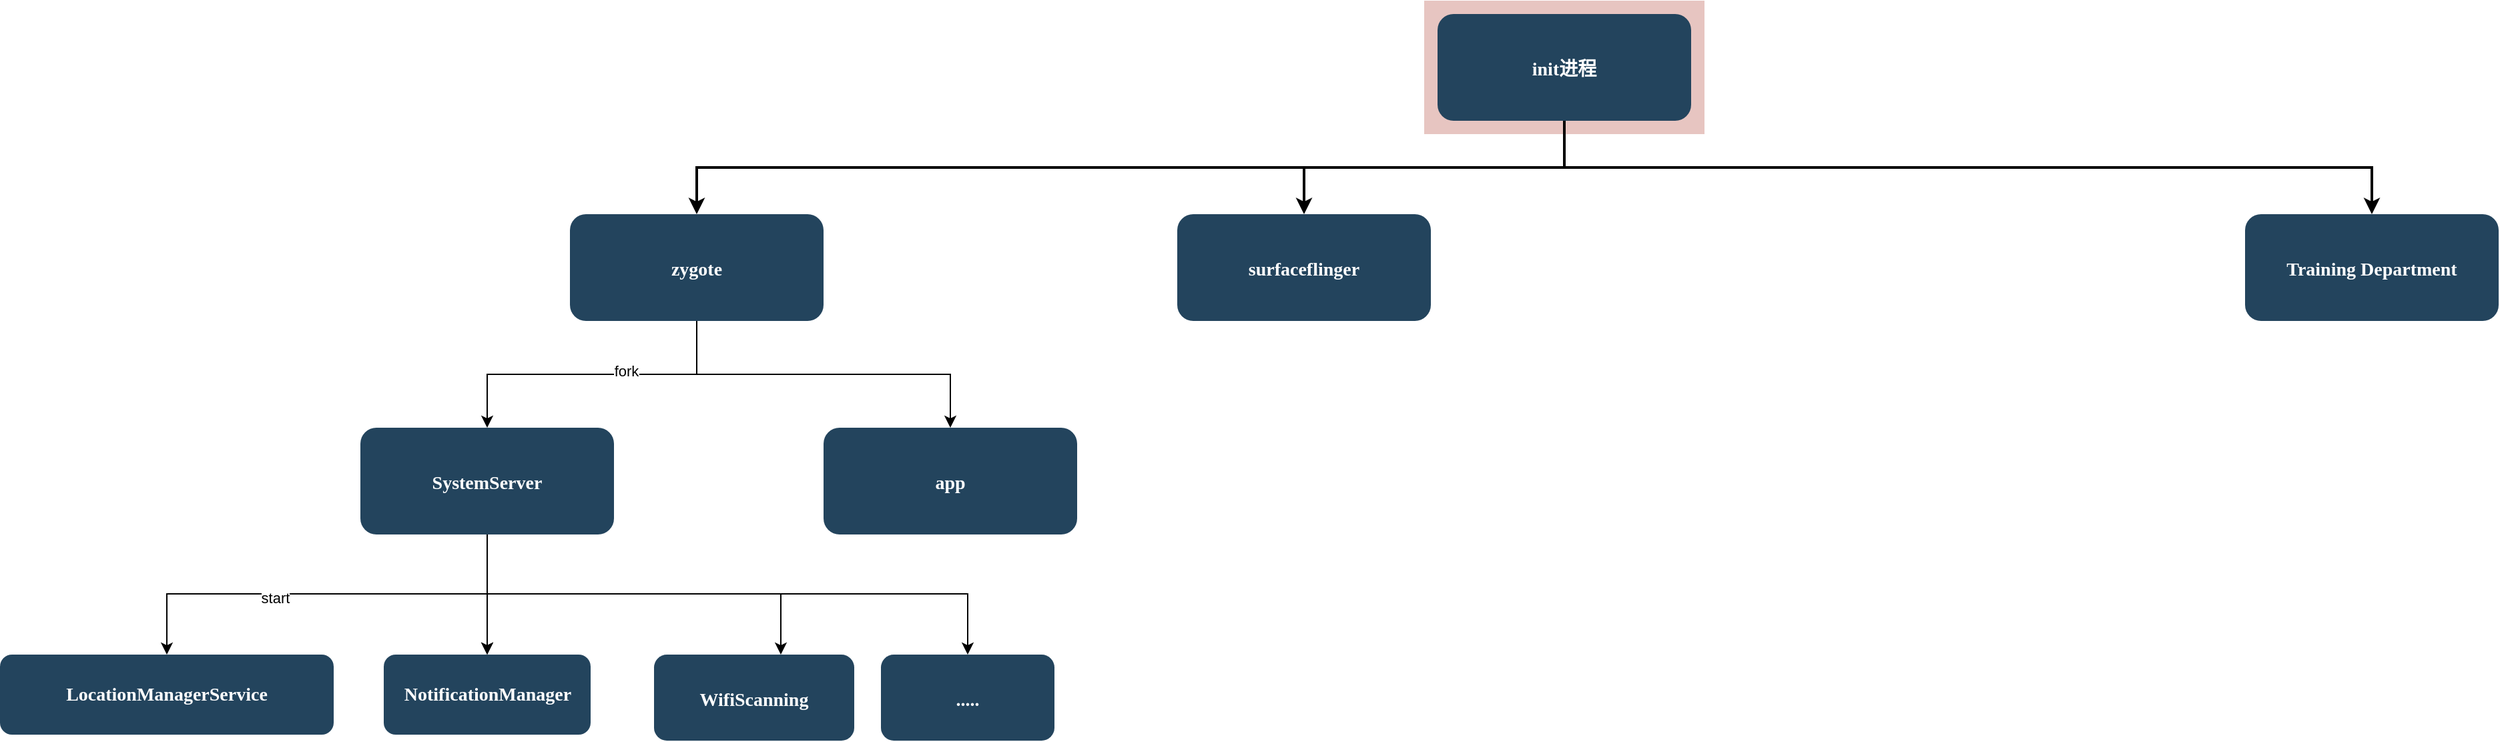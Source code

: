 <mxfile version="13.6.2" type="device"><diagram name="Page-1" id="2c0d36ab-eaac-3732-788b-9136903baeff"><mxGraphModel dx="2859.5" dy="900" grid="1" gridSize="10" guides="1" tooltips="1" connect="1" arrows="1" fold="1" page="1" pageScale="1.5" pageWidth="1169" pageHeight="827" background="#ffffff" math="0" shadow="0"><root><mxCell id="0"/><mxCell id="1" parent="0"/><mxCell id="123" value="" style="fillColor=#AE4132;strokeColor=none;opacity=30;" parent="1" vertex="1"><mxGeometry x="747" y="175.5" width="210" height="100.0" as="geometry"/></mxCell><mxCell id="2" value="init进程" style="rounded=1;fillColor=#23445D;gradientColor=none;strokeColor=none;fontColor=#FFFFFF;fontStyle=1;fontFamily=Tahoma;fontSize=14" parent="1" vertex="1"><mxGeometry x="757" y="185.5" width="190" height="80" as="geometry"/></mxCell><mxCell id="4" value="Training Department" style="rounded=1;fillColor=#23445D;gradientColor=none;strokeColor=none;fontColor=#FFFFFF;fontStyle=1;fontFamily=Tahoma;fontSize=14" parent="1" vertex="1"><mxGeometry x="1362.0" y="335.5" width="190" height="80" as="geometry"/></mxCell><mxCell id="9" value="" style="edgeStyle=elbowEdgeStyle;elbow=vertical;strokeWidth=2;rounded=0" parent="1" source="2" target="4" edge="1"><mxGeometry x="337" y="215.5" width="100" height="100" as="geometry"><mxPoint x="337" y="315.5" as="sourcePoint"/><mxPoint x="437" y="215.5" as="targetPoint"/></mxGeometry></mxCell><mxCell id="12" value="surfaceflinger" style="rounded=1;fillColor=#23445D;gradientColor=none;strokeColor=none;fontColor=#FFFFFF;fontStyle=1;fontFamily=Tahoma;fontSize=14" parent="1" vertex="1"><mxGeometry x="562.0" y="335.5" width="190" height="80" as="geometry"/></mxCell><mxCell id="rNEGxK-c0bZQAQ8L488Z-125" value="" style="edgeStyle=orthogonalEdgeStyle;rounded=0;orthogonalLoop=1;jettySize=auto;html=1;" edge="1" parent="1" source="13" target="rNEGxK-c0bZQAQ8L488Z-124"><mxGeometry relative="1" as="geometry"/></mxCell><mxCell id="rNEGxK-c0bZQAQ8L488Z-126" value="fork" style="edgeLabel;html=1;align=center;verticalAlign=middle;resizable=0;points=[];" vertex="1" connectable="0" parent="rNEGxK-c0bZQAQ8L488Z-125"><mxGeometry x="-0.212" y="-3" relative="1" as="geometry"><mxPoint as="offset"/></mxGeometry></mxCell><mxCell id="rNEGxK-c0bZQAQ8L488Z-128" style="edgeStyle=orthogonalEdgeStyle;rounded=0;orthogonalLoop=1;jettySize=auto;html=1;" edge="1" parent="1" source="13" target="rNEGxK-c0bZQAQ8L488Z-127"><mxGeometry relative="1" as="geometry"/></mxCell><mxCell id="13" value="zygote" style="rounded=1;fillColor=#23445D;gradientColor=none;strokeColor=none;fontColor=#FFFFFF;fontStyle=1;fontFamily=Tahoma;fontSize=14" parent="1" vertex="1"><mxGeometry x="107" y="335.5" width="190" height="80" as="geometry"/></mxCell><mxCell id="59" value="" style="edgeStyle=elbowEdgeStyle;elbow=vertical;strokeWidth=2;rounded=0" parent="1" source="2" target="12" edge="1"><mxGeometry x="347" y="225.5" width="100" height="100" as="geometry"><mxPoint x="862.0" y="275.5" as="sourcePoint"/><mxPoint x="1467.0" y="345.5" as="targetPoint"/></mxGeometry></mxCell><mxCell id="61" value="" style="edgeStyle=elbowEdgeStyle;elbow=vertical;strokeWidth=2;rounded=0" parent="1" source="2" target="13" edge="1"><mxGeometry x="-23" y="135.5" width="100" height="100" as="geometry"><mxPoint x="-23" y="235.5" as="sourcePoint"/><mxPoint x="77" y="135.5" as="targetPoint"/></mxGeometry></mxCell><mxCell id="rNEGxK-c0bZQAQ8L488Z-130" value="" style="edgeStyle=orthogonalEdgeStyle;rounded=0;orthogonalLoop=1;jettySize=auto;html=1;" edge="1" parent="1" source="rNEGxK-c0bZQAQ8L488Z-124" target="rNEGxK-c0bZQAQ8L488Z-129"><mxGeometry relative="1" as="geometry"><Array as="points"><mxPoint x="45" y="620"/><mxPoint x="-195" y="620"/></Array></mxGeometry></mxCell><mxCell id="rNEGxK-c0bZQAQ8L488Z-131" value="start" style="edgeLabel;html=1;align=center;verticalAlign=middle;resizable=0;points=[];" vertex="1" connectable="0" parent="rNEGxK-c0bZQAQ8L488Z-130"><mxGeometry x="0.242" y="3" relative="1" as="geometry"><mxPoint x="1" as="offset"/></mxGeometry></mxCell><mxCell id="rNEGxK-c0bZQAQ8L488Z-133" value="" style="edgeStyle=orthogonalEdgeStyle;rounded=0;orthogonalLoop=1;jettySize=auto;html=1;" edge="1" parent="1" source="rNEGxK-c0bZQAQ8L488Z-124" target="rNEGxK-c0bZQAQ8L488Z-132"><mxGeometry relative="1" as="geometry"/></mxCell><mxCell id="rNEGxK-c0bZQAQ8L488Z-134" value="" style="edgeStyle=orthogonalEdgeStyle;rounded=0;orthogonalLoop=1;jettySize=auto;html=1;" edge="1" parent="1" source="rNEGxK-c0bZQAQ8L488Z-124" target="rNEGxK-c0bZQAQ8L488Z-132"><mxGeometry relative="1" as="geometry"/></mxCell><mxCell id="rNEGxK-c0bZQAQ8L488Z-136" style="edgeStyle=orthogonalEdgeStyle;rounded=0;orthogonalLoop=1;jettySize=auto;html=1;" edge="1" parent="1" source="rNEGxK-c0bZQAQ8L488Z-124" target="rNEGxK-c0bZQAQ8L488Z-135"><mxGeometry relative="1" as="geometry"><Array as="points"><mxPoint x="45" y="620"/><mxPoint x="265" y="620"/></Array></mxGeometry></mxCell><mxCell id="rNEGxK-c0bZQAQ8L488Z-124" value="SystemServer" style="rounded=1;fillColor=#23445D;gradientColor=none;strokeColor=none;fontColor=#FFFFFF;fontStyle=1;fontFamily=Tahoma;fontSize=14" vertex="1" parent="1"><mxGeometry x="-50" y="495.5" width="190" height="80" as="geometry"/></mxCell><mxCell id="rNEGxK-c0bZQAQ8L488Z-129" value="LocationManagerService" style="whiteSpace=wrap;html=1;rounded=1;fontFamily=Tahoma;fontSize=14;fontColor=#FFFFFF;fontStyle=1;strokeColor=none;fillColor=#23445D;" vertex="1" parent="1"><mxGeometry x="-320" y="665.5" width="250" height="60" as="geometry"/></mxCell><mxCell id="rNEGxK-c0bZQAQ8L488Z-132" value="NotificationManager" style="whiteSpace=wrap;html=1;rounded=1;fontFamily=Tahoma;fontSize=14;fontColor=#FFFFFF;fontStyle=1;strokeColor=none;fillColor=#23445D;" vertex="1" parent="1"><mxGeometry x="-32.5" y="665.5" width="155" height="60" as="geometry"/></mxCell><mxCell id="rNEGxK-c0bZQAQ8L488Z-135" value="WifiScanning" style="rounded=1;fillColor=#23445D;gradientColor=none;strokeColor=none;fontColor=#FFFFFF;fontStyle=1;fontFamily=Tahoma;fontSize=14" vertex="1" parent="1"><mxGeometry x="170" y="665.5" width="150" height="64.5" as="geometry"/></mxCell><mxCell id="rNEGxK-c0bZQAQ8L488Z-137" value="....." style="rounded=1;fillColor=#23445D;gradientColor=none;strokeColor=none;fontColor=#FFFFFF;fontStyle=1;fontFamily=Tahoma;fontSize=14" vertex="1" parent="1"><mxGeometry x="340" y="665.5" width="130" height="64.5" as="geometry"/></mxCell><mxCell id="rNEGxK-c0bZQAQ8L488Z-127" value="app" style="rounded=1;fillColor=#23445D;gradientColor=none;strokeColor=none;fontColor=#FFFFFF;fontStyle=1;fontFamily=Tahoma;fontSize=14" vertex="1" parent="1"><mxGeometry x="297" y="495.5" width="190" height="80" as="geometry"/></mxCell><mxCell id="rNEGxK-c0bZQAQ8L488Z-139" style="edgeStyle=orthogonalEdgeStyle;rounded=0;orthogonalLoop=1;jettySize=auto;html=1;entryX=0.5;entryY=0;entryDx=0;entryDy=0;" edge="1" parent="1" source="rNEGxK-c0bZQAQ8L488Z-124" target="rNEGxK-c0bZQAQ8L488Z-137"><mxGeometry relative="1" as="geometry"><mxPoint x="140" y="535.5" as="sourcePoint"/><mxPoint x="405" y="665.5" as="targetPoint"/><Array as="points"><mxPoint x="45" y="620"/><mxPoint x="405" y="620"/></Array></mxGeometry></mxCell></root></mxGraphModel></diagram></mxfile>